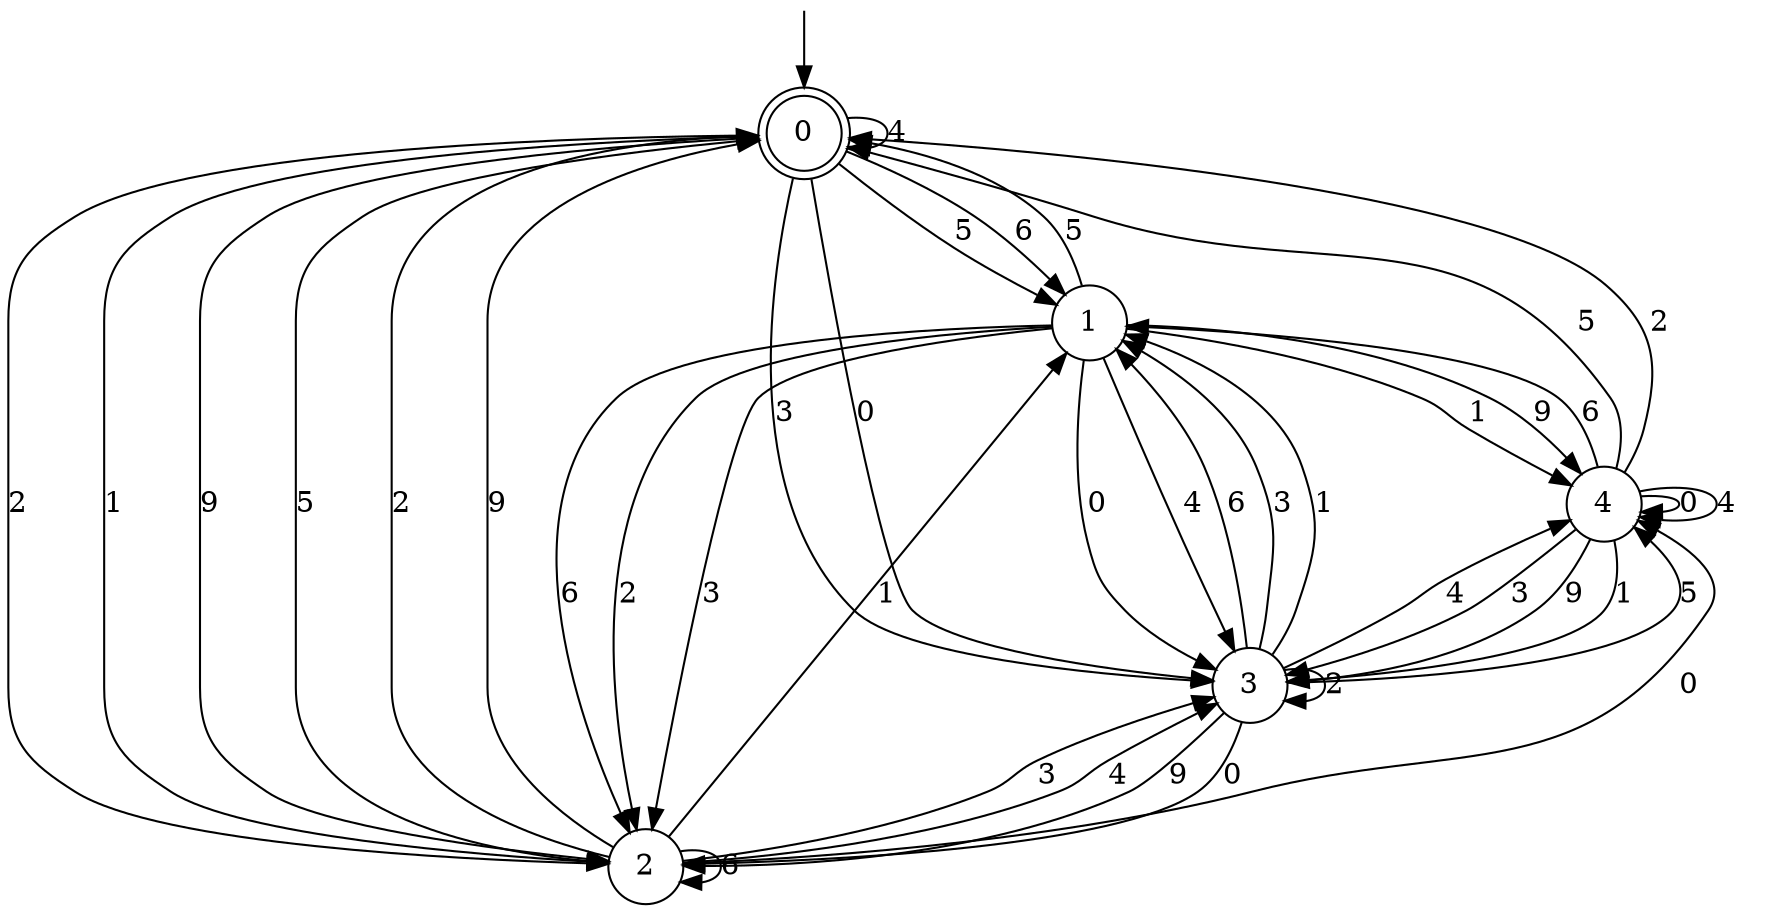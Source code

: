 digraph g {

	s0 [shape="doublecircle" label="0"];
	s1 [shape="circle" label="1"];
	s2 [shape="circle" label="2"];
	s3 [shape="circle" label="3"];
	s4 [shape="circle" label="4"];
	s0 -> s1 [label="5"];
	s0 -> s1 [label="6"];
	s0 -> s2 [label="2"];
	s0 -> s3 [label="3"];
	s0 -> s2 [label="1"];
	s0 -> s3 [label="0"];
	s0 -> s0 [label="4"];
	s0 -> s2 [label="9"];
	s1 -> s0 [label="5"];
	s1 -> s2 [label="6"];
	s1 -> s2 [label="2"];
	s1 -> s2 [label="3"];
	s1 -> s4 [label="1"];
	s1 -> s3 [label="0"];
	s1 -> s3 [label="4"];
	s1 -> s4 [label="9"];
	s2 -> s0 [label="5"];
	s2 -> s2 [label="6"];
	s2 -> s0 [label="2"];
	s2 -> s3 [label="3"];
	s2 -> s1 [label="1"];
	s2 -> s4 [label="0"];
	s2 -> s3 [label="4"];
	s2 -> s0 [label="9"];
	s3 -> s4 [label="5"];
	s3 -> s1 [label="6"];
	s3 -> s3 [label="2"];
	s3 -> s1 [label="3"];
	s3 -> s1 [label="1"];
	s3 -> s2 [label="0"];
	s3 -> s4 [label="4"];
	s3 -> s2 [label="9"];
	s4 -> s0 [label="5"];
	s4 -> s1 [label="6"];
	s4 -> s0 [label="2"];
	s4 -> s3 [label="3"];
	s4 -> s3 [label="1"];
	s4 -> s4 [label="0"];
	s4 -> s4 [label="4"];
	s4 -> s3 [label="9"];

__start0 [label="" shape="none" width="0" height="0"];
__start0 -> s0;

}
